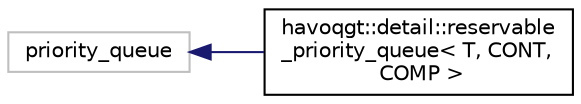 digraph "Graphical Class Hierarchy"
{
  edge [fontname="Helvetica",fontsize="10",labelfontname="Helvetica",labelfontsize="10"];
  node [fontname="Helvetica",fontsize="10",shape=record];
  rankdir="LR";
  Node1 [label="priority_queue",height=0.2,width=0.4,color="grey75", fillcolor="white", style="filled"];
  Node1 -> Node2 [dir="back",color="midnightblue",fontsize="10",style="solid",fontname="Helvetica"];
  Node2 [label="havoqgt::detail::reservable\l_priority_queue\< T, CONT,\l COMP \>",height=0.2,width=0.4,color="black", fillcolor="white", style="filled",URL="$classhavoqgt_1_1detail_1_1reservable__priority__queue.html"];
}
